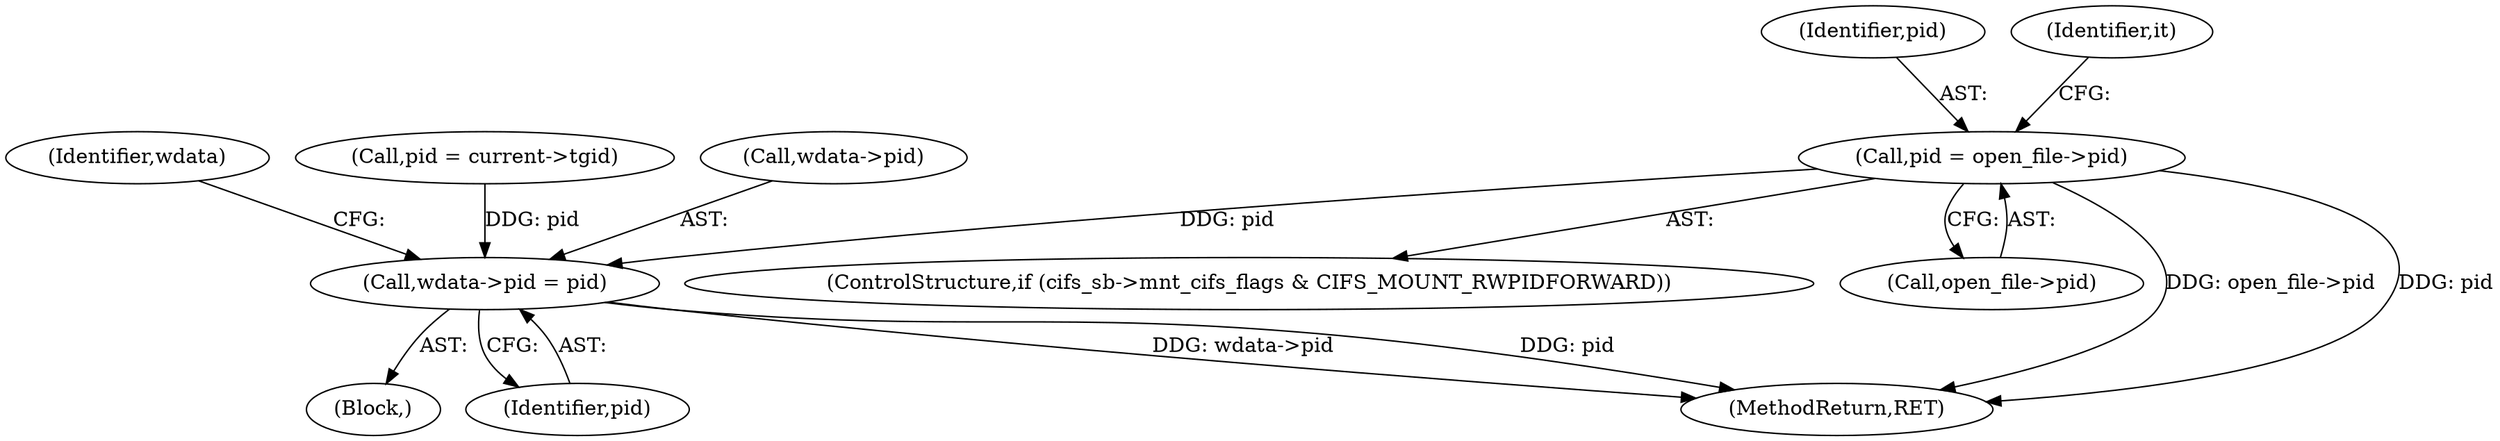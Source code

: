digraph "0_linux_5d81de8e8667da7135d3a32a964087c0faf5483f@API" {
"1000203" [label="(Call,pid = open_file->pid)"];
"1000367" [label="(Call,wdata->pid = pid)"];
"1000506" [label="(MethodReturn,RET)"];
"1000367" [label="(Call,wdata->pid = pid)"];
"1000222" [label="(Block,)"];
"1000371" [label="(Identifier,pid)"];
"1000374" [label="(Identifier,wdata)"];
"1000209" [label="(Call,pid = current->tgid)"];
"1000203" [label="(Call,pid = open_file->pid)"];
"1000204" [label="(Identifier,pid)"];
"1000368" [label="(Call,wdata->pid)"];
"1000216" [label="(Identifier,it)"];
"1000197" [label="(ControlStructure,if (cifs_sb->mnt_cifs_flags & CIFS_MOUNT_RWPIDFORWARD))"];
"1000205" [label="(Call,open_file->pid)"];
"1000203" -> "1000197"  [label="AST: "];
"1000203" -> "1000205"  [label="CFG: "];
"1000204" -> "1000203"  [label="AST: "];
"1000205" -> "1000203"  [label="AST: "];
"1000216" -> "1000203"  [label="CFG: "];
"1000203" -> "1000506"  [label="DDG: open_file->pid"];
"1000203" -> "1000506"  [label="DDG: pid"];
"1000203" -> "1000367"  [label="DDG: pid"];
"1000367" -> "1000222"  [label="AST: "];
"1000367" -> "1000371"  [label="CFG: "];
"1000368" -> "1000367"  [label="AST: "];
"1000371" -> "1000367"  [label="AST: "];
"1000374" -> "1000367"  [label="CFG: "];
"1000367" -> "1000506"  [label="DDG: wdata->pid"];
"1000367" -> "1000506"  [label="DDG: pid"];
"1000209" -> "1000367"  [label="DDG: pid"];
}
